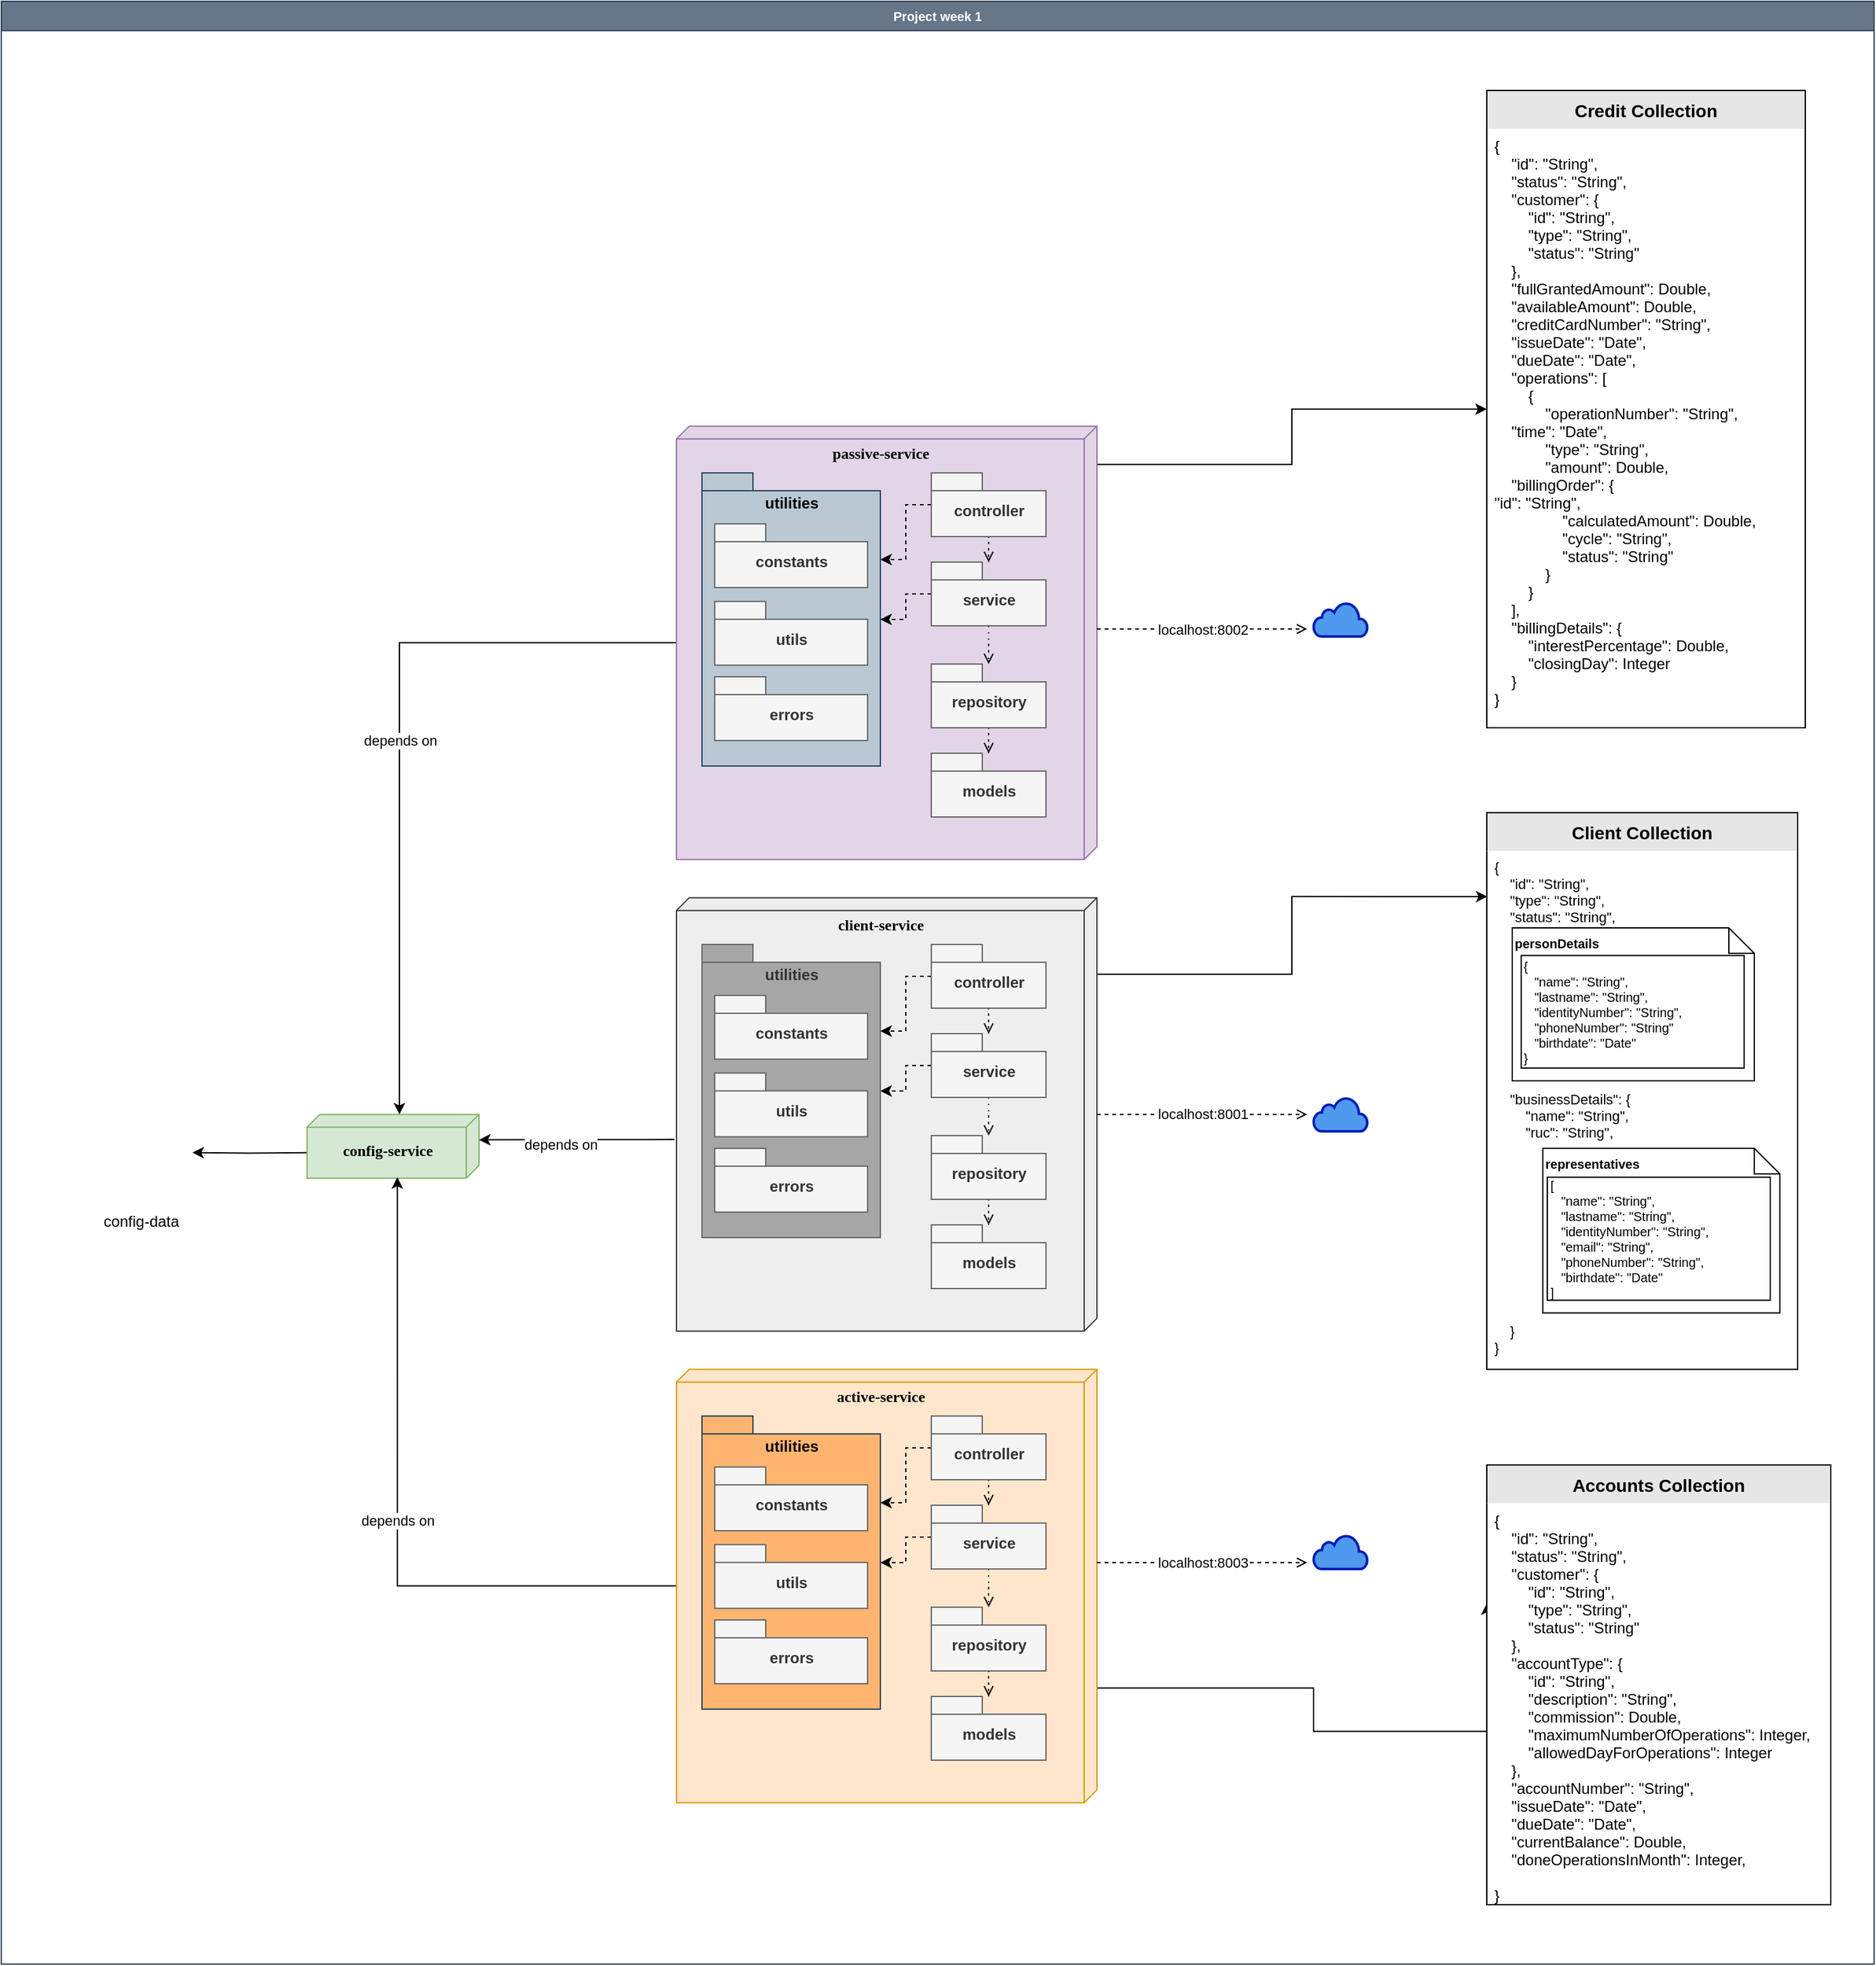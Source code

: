 <mxfile version="17.4.3" type="google"><diagram name="Page-1" id="5f0bae14-7c28-e335-631c-24af17079c00"><mxGraphModel grid="1" page="1" gridSize="10" guides="1" tooltips="1" connect="1" arrows="1" fold="1" pageScale="1" pageWidth="1100" pageHeight="850" background="none" math="0" shadow="0"><root><mxCell id="0"/><mxCell id="1" parent="0"/><mxCell id="4sSf5KZRn_gUV4yKW63o-1" value="config-data" style="shape=image;verticalLabelPosition=bottom;labelBackgroundColor=default;verticalAlign=top;aspect=fixed;imageAspect=0;image=https://is5-ssl.mzstatic.com/image/thumb/Purple126/v4/15/8d/1a/158d1a66-7de5-38b8-7d5d-9ed33bbebca1/AppIcon-0-1x_U007emarketing-0-7-0-85-220.png/1200x630wa.png;clipPath=inset(18.35% 33.33% 18.35% 33.33%);" vertex="1" parent="1"><mxGeometry x="1240" y="23.33" width="80" height="80" as="geometry"/></mxCell><mxCell id="4sSf5KZRn_gUV4yKW63o-3" style="edgeStyle=orthogonalEdgeStyle;rounded=0;orthogonalLoop=1;jettySize=auto;html=1;" edge="1" parent="1" target="4sSf5KZRn_gUV4yKW63o-1"><mxGeometry relative="1" as="geometry"><mxPoint x="1410" y="63.33" as="sourcePoint"/></mxGeometry></mxCell><mxCell id="4sSf5KZRn_gUV4yKW63o-2" value="config-service" style="verticalAlign=middle;align=center;spacingTop=8;spacingLeft=2;spacingRight=12;shape=cube;size=10;direction=south;fontStyle=1;html=1;rounded=0;shadow=0;comic=0;labelBackgroundColor=none;strokeWidth=1;fontFamily=Verdana;fontSize=12;fillColor=#d5e8d4;strokeColor=#82b366;horizontal=1;" vertex="1" parent="1"><mxGeometry x="1410" y="33.33" width="135" height="50" as="geometry"/></mxCell><mxCell id="4sSf5KZRn_gUV4yKW63o-25" value="" style="edgeStyle=orthogonalEdgeStyle;rounded=0;orthogonalLoop=1;jettySize=auto;html=1;entryX=0;entryY=0;entryDx=20;entryDy=0;entryPerimeter=0;exitX=0.558;exitY=1.005;exitDx=0;exitDy=0;exitPerimeter=0;" edge="1" parent="1" source="4sSf5KZRn_gUV4yKW63o-6" target="4sSf5KZRn_gUV4yKW63o-2"><mxGeometry relative="1" as="geometry"><mxPoint x="1550" y="33.33" as="targetPoint"/></mxGeometry></mxCell><mxCell id="4sSf5KZRn_gUV4yKW63o-42" value="depends on" style="edgeLabel;html=1;align=center;verticalAlign=middle;resizable=0;points=[];" connectable="0" vertex="1" parent="4sSf5KZRn_gUV4yKW63o-25"><mxGeometry x="0.181" y="3" relative="1" as="geometry"><mxPoint x="1" as="offset"/></mxGeometry></mxCell><mxCell id="4sSf5KZRn_gUV4yKW63o-75" style="edgeStyle=orthogonalEdgeStyle;rounded=0;orthogonalLoop=1;jettySize=auto;html=1;entryX=0.002;entryY=0.088;entryDx=0;entryDy=0;entryPerimeter=0;fontSize=10;" edge="1" parent="1" source="4sSf5KZRn_gUV4yKW63o-6" target="4sSf5KZRn_gUV4yKW63o-65"><mxGeometry relative="1" as="geometry"><Array as="points"><mxPoint x="2183" y="-76.67"/><mxPoint x="2183" y="-137.67"/></Array></mxGeometry></mxCell><mxCell id="4sSf5KZRn_gUV4yKW63o-6" value="client-service" style="verticalAlign=top;align=center;spacingTop=8;spacingLeft=2;spacingRight=12;shape=cube;size=10;direction=south;fontStyle=1;html=1;rounded=0;shadow=0;comic=0;labelBackgroundColor=none;strokeWidth=1;fontFamily=Verdana;fontSize=12;fillColor=#eeeeee;strokeColor=#36393d;" vertex="1" parent="1"><mxGeometry x="1700" y="-136.67" width="330" height="340" as="geometry"/></mxCell><mxCell id="4sSf5KZRn_gUV4yKW63o-7" style="edgeStyle=orthogonalEdgeStyle;rounded=0;orthogonalLoop=1;jettySize=auto;html=1;dashed=1;dashPattern=1 4;endArrow=open;endFill=0;" edge="1" parent="1" source="4sSf5KZRn_gUV4yKW63o-9" target="4sSf5KZRn_gUV4yKW63o-13"><mxGeometry relative="1" as="geometry"/></mxCell><mxCell id="4sSf5KZRn_gUV4yKW63o-23" style="edgeStyle=orthogonalEdgeStyle;rounded=0;orthogonalLoop=1;jettySize=auto;html=1;entryX=0;entryY=0;entryDx=140;entryDy=68;entryPerimeter=0;dashed=1;" edge="1" parent="1" source="4sSf5KZRn_gUV4yKW63o-9" target="4sSf5KZRn_gUV4yKW63o-19"><mxGeometry relative="1" as="geometry"/></mxCell><mxCell id="4sSf5KZRn_gUV4yKW63o-9" value="controller" style="shape=folder;fontStyle=1;spacingTop=10;tabWidth=40;tabHeight=14;tabPosition=left;html=1;fillColor=#f5f5f5;strokeColor=#666666;fontColor=#333333;" vertex="1" parent="1"><mxGeometry x="1900" y="-100.0" width="90" height="50" as="geometry"/></mxCell><mxCell id="4sSf5KZRn_gUV4yKW63o-10" style="edgeStyle=orthogonalEdgeStyle;rounded=0;orthogonalLoop=1;jettySize=auto;html=1;dashed=1;dashPattern=1 4;endArrow=open;endFill=0;" edge="1" parent="1" source="4sSf5KZRn_gUV4yKW63o-13" target="4sSf5KZRn_gUV4yKW63o-15"><mxGeometry relative="1" as="geometry"/></mxCell><mxCell id="4sSf5KZRn_gUV4yKW63o-24" style="edgeStyle=orthogonalEdgeStyle;rounded=0;orthogonalLoop=1;jettySize=auto;html=1;dashed=1;" edge="1" parent="1" source="4sSf5KZRn_gUV4yKW63o-13" target="4sSf5KZRn_gUV4yKW63o-19"><mxGeometry relative="1" as="geometry"/></mxCell><mxCell id="4sSf5KZRn_gUV4yKW63o-13" value="service" style="shape=folder;fontStyle=1;spacingTop=10;tabWidth=40;tabHeight=14;tabPosition=left;html=1;fillColor=#f5f5f5;strokeColor=#666666;fontColor=#333333;" vertex="1" parent="1"><mxGeometry x="1900" y="-30.0" width="90" height="50" as="geometry"/></mxCell><mxCell id="4sSf5KZRn_gUV4yKW63o-14" style="edgeStyle=orthogonalEdgeStyle;rounded=0;orthogonalLoop=1;jettySize=auto;html=1;dashed=1;dashPattern=1 4;endArrow=open;endFill=0;" edge="1" parent="1" source="4sSf5KZRn_gUV4yKW63o-15" target="4sSf5KZRn_gUV4yKW63o-16"><mxGeometry relative="1" as="geometry"/></mxCell><mxCell id="4sSf5KZRn_gUV4yKW63o-15" value="repository" style="shape=folder;fontStyle=1;spacingTop=10;tabWidth=40;tabHeight=14;tabPosition=left;html=1;fillColor=#f5f5f5;strokeColor=#666666;fontColor=#333333;" vertex="1" parent="1"><mxGeometry x="1900" y="50.0" width="90" height="50" as="geometry"/></mxCell><mxCell id="4sSf5KZRn_gUV4yKW63o-16" value="models" style="shape=folder;fontStyle=1;spacingTop=10;tabWidth=40;tabHeight=14;tabPosition=left;html=1;fillColor=#f5f5f5;strokeColor=#666666;fontColor=#333333;" vertex="1" parent="1"><mxGeometry x="1900" y="120" width="90" height="50" as="geometry"/></mxCell><mxCell id="4sSf5KZRn_gUV4yKW63o-19" value="utilities" style="shape=folder;fontStyle=1;spacingTop=10;tabWidth=40;tabHeight=14;tabPosition=left;html=1;align=center;verticalAlign=top;fillColor=#A6A6A6;strokeColor=#666666;fontColor=#333333;" vertex="1" parent="1"><mxGeometry x="1720" y="-100.0" width="140" height="230" as="geometry"/></mxCell><mxCell id="4sSf5KZRn_gUV4yKW63o-20" value="constants" style="shape=folder;fontStyle=1;spacingTop=10;tabWidth=40;tabHeight=14;tabPosition=left;html=1;fillColor=#f5f5f5;strokeColor=#666666;fontColor=#333333;" vertex="1" parent="1"><mxGeometry x="1730" y="-60.0" width="120" height="50" as="geometry"/></mxCell><mxCell id="4sSf5KZRn_gUV4yKW63o-21" value="utils" style="shape=folder;fontStyle=1;spacingTop=10;tabWidth=40;tabHeight=14;tabPosition=left;html=1;fillColor=#f5f5f5;strokeColor=#666666;fontColor=#333333;" vertex="1" parent="1"><mxGeometry x="1730" y="0.83" width="120" height="50" as="geometry"/></mxCell><mxCell id="4sSf5KZRn_gUV4yKW63o-22" value="errors" style="shape=folder;fontStyle=1;spacingTop=10;tabWidth=40;tabHeight=14;tabPosition=left;html=1;fillColor=#f5f5f5;strokeColor=#666666;fontColor=#333333;" vertex="1" parent="1"><mxGeometry x="1730" y="60" width="120" height="50" as="geometry"/></mxCell><mxCell id="4sSf5KZRn_gUV4yKW63o-41" value="depends on" style="edgeStyle=orthogonalEdgeStyle;rounded=0;orthogonalLoop=1;jettySize=auto;html=1;entryX=0;entryY=0;entryDx=0;entryDy=62.5;entryPerimeter=0;" edge="1" parent="1" source="4sSf5KZRn_gUV4yKW63o-26" target="4sSf5KZRn_gUV4yKW63o-2"><mxGeometry relative="1" as="geometry"/></mxCell><mxCell id="4sSf5KZRn_gUV4yKW63o-81" style="edgeStyle=orthogonalEdgeStyle;rounded=0;orthogonalLoop=1;jettySize=auto;html=1;entryX=0;entryY=0.5;entryDx=0;entryDy=0;fontSize=10;" edge="1" parent="1" source="4sSf5KZRn_gUV4yKW63o-26" target="4sSf5KZRn_gUV4yKW63o-79"><mxGeometry relative="1" as="geometry"><Array as="points"><mxPoint x="2183" y="-476.67"/><mxPoint x="2183" y="-519.67"/></Array></mxGeometry></mxCell><mxCell id="4sSf5KZRn_gUV4yKW63o-26" value="passive-service" style="verticalAlign=top;align=center;spacingTop=8;spacingLeft=2;spacingRight=12;shape=cube;size=10;direction=south;fontStyle=1;html=1;rounded=0;shadow=0;comic=0;labelBackgroundColor=none;strokeWidth=1;fontFamily=Verdana;fontSize=12;fillColor=#e1d5e7;strokeColor=#9673a6;" vertex="1" parent="1"><mxGeometry x="1700" y="-506.67" width="330" height="340" as="geometry"/></mxCell><mxCell id="4sSf5KZRn_gUV4yKW63o-27" style="edgeStyle=orthogonalEdgeStyle;rounded=0;orthogonalLoop=1;jettySize=auto;html=1;dashed=1;dashPattern=1 4;endArrow=open;endFill=0;" edge="1" parent="1" source="4sSf5KZRn_gUV4yKW63o-29" target="4sSf5KZRn_gUV4yKW63o-32"><mxGeometry relative="1" as="geometry"/></mxCell><mxCell id="4sSf5KZRn_gUV4yKW63o-28" style="edgeStyle=orthogonalEdgeStyle;rounded=0;orthogonalLoop=1;jettySize=auto;html=1;entryX=0;entryY=0;entryDx=140;entryDy=68;entryPerimeter=0;dashed=1;" edge="1" parent="1" source="4sSf5KZRn_gUV4yKW63o-29" target="4sSf5KZRn_gUV4yKW63o-36"><mxGeometry relative="1" as="geometry"/></mxCell><mxCell id="4sSf5KZRn_gUV4yKW63o-29" value="controller" style="shape=folder;fontStyle=1;spacingTop=10;tabWidth=40;tabHeight=14;tabPosition=left;html=1;fillColor=#f5f5f5;strokeColor=#666666;fontColor=#333333;" vertex="1" parent="1"><mxGeometry x="1900" y="-470.0" width="90" height="50" as="geometry"/></mxCell><mxCell id="4sSf5KZRn_gUV4yKW63o-30" style="edgeStyle=orthogonalEdgeStyle;rounded=0;orthogonalLoop=1;jettySize=auto;html=1;dashed=1;dashPattern=1 4;endArrow=open;endFill=0;" edge="1" parent="1" source="4sSf5KZRn_gUV4yKW63o-32" target="4sSf5KZRn_gUV4yKW63o-34"><mxGeometry relative="1" as="geometry"/></mxCell><mxCell id="4sSf5KZRn_gUV4yKW63o-31" style="edgeStyle=orthogonalEdgeStyle;rounded=0;orthogonalLoop=1;jettySize=auto;html=1;dashed=1;" edge="1" parent="1" source="4sSf5KZRn_gUV4yKW63o-32" target="4sSf5KZRn_gUV4yKW63o-36"><mxGeometry relative="1" as="geometry"/></mxCell><mxCell id="4sSf5KZRn_gUV4yKW63o-32" value="service" style="shape=folder;fontStyle=1;spacingTop=10;tabWidth=40;tabHeight=14;tabPosition=left;html=1;fillColor=#f5f5f5;strokeColor=#666666;fontColor=#333333;" vertex="1" parent="1"><mxGeometry x="1900" y="-400.0" width="90" height="50" as="geometry"/></mxCell><mxCell id="4sSf5KZRn_gUV4yKW63o-33" style="edgeStyle=orthogonalEdgeStyle;rounded=0;orthogonalLoop=1;jettySize=auto;html=1;dashed=1;dashPattern=1 4;endArrow=open;endFill=0;" edge="1" parent="1" source="4sSf5KZRn_gUV4yKW63o-34" target="4sSf5KZRn_gUV4yKW63o-35"><mxGeometry relative="1" as="geometry"/></mxCell><mxCell id="4sSf5KZRn_gUV4yKW63o-34" value="repository" style="shape=folder;fontStyle=1;spacingTop=10;tabWidth=40;tabHeight=14;tabPosition=left;html=1;fillColor=#f5f5f5;strokeColor=#666666;fontColor=#333333;" vertex="1" parent="1"><mxGeometry x="1900" y="-320.0" width="90" height="50" as="geometry"/></mxCell><mxCell id="4sSf5KZRn_gUV4yKW63o-35" value="models" style="shape=folder;fontStyle=1;spacingTop=10;tabWidth=40;tabHeight=14;tabPosition=left;html=1;fillColor=#f5f5f5;strokeColor=#666666;fontColor=#333333;" vertex="1" parent="1"><mxGeometry x="1900" y="-250" width="90" height="50" as="geometry"/></mxCell><mxCell id="4sSf5KZRn_gUV4yKW63o-36" value="utilities" style="shape=folder;fontStyle=1;spacingTop=10;tabWidth=40;tabHeight=14;tabPosition=left;html=1;align=center;verticalAlign=top;fillColor=#bac8d3;strokeColor=#23445d;" vertex="1" parent="1"><mxGeometry x="1720" y="-470.0" width="140" height="230" as="geometry"/></mxCell><mxCell id="4sSf5KZRn_gUV4yKW63o-37" value="constants" style="shape=folder;fontStyle=1;spacingTop=10;tabWidth=40;tabHeight=14;tabPosition=left;html=1;fillColor=#f5f5f5;strokeColor=#666666;fontColor=#333333;" vertex="1" parent="1"><mxGeometry x="1730" y="-430.0" width="120" height="50" as="geometry"/></mxCell><mxCell id="4sSf5KZRn_gUV4yKW63o-38" value="utils" style="shape=folder;fontStyle=1;spacingTop=10;tabWidth=40;tabHeight=14;tabPosition=left;html=1;fillColor=#f5f5f5;strokeColor=#666666;fontColor=#333333;" vertex="1" parent="1"><mxGeometry x="1730" y="-369.17" width="120" height="50" as="geometry"/></mxCell><mxCell id="4sSf5KZRn_gUV4yKW63o-39" value="errors" style="shape=folder;fontStyle=1;spacingTop=10;tabWidth=40;tabHeight=14;tabPosition=left;html=1;fillColor=#f5f5f5;strokeColor=#666666;fontColor=#333333;" vertex="1" parent="1"><mxGeometry x="1730" y="-310" width="120" height="50" as="geometry"/></mxCell><mxCell id="4sSf5KZRn_gUV4yKW63o-57" value="depends on" style="edgeStyle=orthogonalEdgeStyle;rounded=0;orthogonalLoop=1;jettySize=auto;html=1;entryX=0.986;entryY=0.475;entryDx=0;entryDy=0;entryPerimeter=0;" edge="1" parent="1" source="4sSf5KZRn_gUV4yKW63o-43" target="4sSf5KZRn_gUV4yKW63o-2"><mxGeometry relative="1" as="geometry"/></mxCell><mxCell id="4sSf5KZRn_gUV4yKW63o-78" style="edgeStyle=orthogonalEdgeStyle;rounded=0;orthogonalLoop=1;jettySize=auto;html=1;entryX=0;entryY=0.25;entryDx=0;entryDy=0;fontSize=10;" edge="1" parent="1" source="4sSf5KZRn_gUV4yKW63o-43" target="4sSf5KZRn_gUV4yKW63o-77"><mxGeometry relative="1" as="geometry"><Array as="points"><mxPoint x="2200" y="483.33"/><mxPoint x="2200" y="517.33"/></Array></mxGeometry></mxCell><mxCell id="4sSf5KZRn_gUV4yKW63o-43" value="active-service" style="verticalAlign=top;align=center;spacingTop=8;spacingLeft=2;spacingRight=12;shape=cube;size=10;direction=south;fontStyle=1;html=1;rounded=0;shadow=0;comic=0;labelBackgroundColor=none;strokeWidth=1;fontFamily=Verdana;fontSize=12;fillColor=#ffe6cc;strokeColor=#d79b00;" vertex="1" parent="1"><mxGeometry x="1700" y="233.33" width="330" height="340" as="geometry"/></mxCell><mxCell id="4sSf5KZRn_gUV4yKW63o-44" style="edgeStyle=orthogonalEdgeStyle;rounded=0;orthogonalLoop=1;jettySize=auto;html=1;dashed=1;dashPattern=1 4;endArrow=open;endFill=0;" edge="1" parent="1" source="4sSf5KZRn_gUV4yKW63o-46" target="4sSf5KZRn_gUV4yKW63o-49"><mxGeometry relative="1" as="geometry"/></mxCell><mxCell id="4sSf5KZRn_gUV4yKW63o-45" style="edgeStyle=orthogonalEdgeStyle;rounded=0;orthogonalLoop=1;jettySize=auto;html=1;entryX=0;entryY=0;entryDx=140;entryDy=68;entryPerimeter=0;dashed=1;" edge="1" parent="1" source="4sSf5KZRn_gUV4yKW63o-46" target="4sSf5KZRn_gUV4yKW63o-53"><mxGeometry relative="1" as="geometry"/></mxCell><mxCell id="4sSf5KZRn_gUV4yKW63o-46" value="controller" style="shape=folder;fontStyle=1;spacingTop=10;tabWidth=40;tabHeight=14;tabPosition=left;html=1;fillColor=#f5f5f5;strokeColor=#666666;fontColor=#333333;" vertex="1" parent="1"><mxGeometry x="1900" y="270.0" width="90" height="50" as="geometry"/></mxCell><mxCell id="4sSf5KZRn_gUV4yKW63o-47" style="edgeStyle=orthogonalEdgeStyle;rounded=0;orthogonalLoop=1;jettySize=auto;html=1;dashed=1;dashPattern=1 4;endArrow=open;endFill=0;" edge="1" parent="1" source="4sSf5KZRn_gUV4yKW63o-49" target="4sSf5KZRn_gUV4yKW63o-51"><mxGeometry relative="1" as="geometry"/></mxCell><mxCell id="4sSf5KZRn_gUV4yKW63o-48" style="edgeStyle=orthogonalEdgeStyle;rounded=0;orthogonalLoop=1;jettySize=auto;html=1;dashed=1;" edge="1" parent="1" source="4sSf5KZRn_gUV4yKW63o-49" target="4sSf5KZRn_gUV4yKW63o-53"><mxGeometry relative="1" as="geometry"/></mxCell><mxCell id="4sSf5KZRn_gUV4yKW63o-49" value="service" style="shape=folder;fontStyle=1;spacingTop=10;tabWidth=40;tabHeight=14;tabPosition=left;html=1;fillColor=#f5f5f5;strokeColor=#666666;fontColor=#333333;" vertex="1" parent="1"><mxGeometry x="1900" y="340.0" width="90" height="50" as="geometry"/></mxCell><mxCell id="4sSf5KZRn_gUV4yKW63o-50" style="edgeStyle=orthogonalEdgeStyle;rounded=0;orthogonalLoop=1;jettySize=auto;html=1;dashed=1;dashPattern=1 4;endArrow=open;endFill=0;" edge="1" parent="1" source="4sSf5KZRn_gUV4yKW63o-51" target="4sSf5KZRn_gUV4yKW63o-52"><mxGeometry relative="1" as="geometry"/></mxCell><mxCell id="4sSf5KZRn_gUV4yKW63o-51" value="repository" style="shape=folder;fontStyle=1;spacingTop=10;tabWidth=40;tabHeight=14;tabPosition=left;html=1;fillColor=#f5f5f5;strokeColor=#666666;fontColor=#333333;" vertex="1" parent="1"><mxGeometry x="1900" y="420.0" width="90" height="50" as="geometry"/></mxCell><mxCell id="4sSf5KZRn_gUV4yKW63o-52" value="models" style="shape=folder;fontStyle=1;spacingTop=10;tabWidth=40;tabHeight=14;tabPosition=left;html=1;fillColor=#f5f5f5;strokeColor=#666666;fontColor=#333333;" vertex="1" parent="1"><mxGeometry x="1900" y="490" width="90" height="50" as="geometry"/></mxCell><mxCell id="4sSf5KZRn_gUV4yKW63o-53" value="utilities" style="shape=folder;fontStyle=1;spacingTop=10;tabWidth=40;tabHeight=14;tabPosition=left;html=1;align=center;verticalAlign=top;fillColor=#FFB570;strokeColor=#23445d;" vertex="1" parent="1"><mxGeometry x="1720" y="270.0" width="140" height="230" as="geometry"/></mxCell><mxCell id="4sSf5KZRn_gUV4yKW63o-54" value="constants" style="shape=folder;fontStyle=1;spacingTop=10;tabWidth=40;tabHeight=14;tabPosition=left;html=1;fillColor=#f5f5f5;strokeColor=#666666;fontColor=#333333;" vertex="1" parent="1"><mxGeometry x="1730" y="310.0" width="120" height="50" as="geometry"/></mxCell><mxCell id="4sSf5KZRn_gUV4yKW63o-55" value="utils" style="shape=folder;fontStyle=1;spacingTop=10;tabWidth=40;tabHeight=14;tabPosition=left;html=1;fillColor=#f5f5f5;strokeColor=#666666;fontColor=#333333;" vertex="1" parent="1"><mxGeometry x="1730" y="370.83" width="120" height="50" as="geometry"/></mxCell><mxCell id="4sSf5KZRn_gUV4yKW63o-56" value="errors" style="shape=folder;fontStyle=1;spacingTop=10;tabWidth=40;tabHeight=14;tabPosition=left;html=1;fillColor=#f5f5f5;strokeColor=#666666;fontColor=#333333;" vertex="1" parent="1"><mxGeometry x="1730" y="430" width="120" height="50" as="geometry"/></mxCell><mxCell id="4sSf5KZRn_gUV4yKW63o-58" value="localhost:8002" style="edgeStyle=orthogonalEdgeStyle;rounded=0;orthogonalLoop=1;jettySize=auto;html=1;dashed=1;endArrow=open;endFill=0;" edge="1" parent="1"><mxGeometry relative="1" as="geometry"><mxPoint x="2030" y="-347.5" as="sourcePoint"/><mxPoint x="2195" y="-347.5" as="targetPoint"/></mxGeometry></mxCell><mxCell id="4sSf5KZRn_gUV4yKW63o-60" value="localhost:8001" style="edgeStyle=orthogonalEdgeStyle;rounded=0;orthogonalLoop=1;jettySize=auto;html=1;dashed=1;endArrow=open;endFill=0;" edge="1" parent="1"><mxGeometry relative="1" as="geometry"><mxPoint x="2030" y="33.33" as="sourcePoint"/><mxPoint x="2195" y="33.33" as="targetPoint"/></mxGeometry></mxCell><mxCell id="4sSf5KZRn_gUV4yKW63o-62" value="localhost:8003" style="edgeStyle=orthogonalEdgeStyle;rounded=0;orthogonalLoop=1;jettySize=auto;html=1;dashed=1;endArrow=open;endFill=0;" edge="1" parent="1"><mxGeometry relative="1" as="geometry"><mxPoint x="2030" y="385.0" as="sourcePoint"/><mxPoint x="2195" y="385.0" as="targetPoint"/></mxGeometry></mxCell><mxCell id="4sSf5KZRn_gUV4yKW63o-64" value="Client Collection" style="swimlane;childLayout=stackLayout;horizontal=1;startSize=30;horizontalStack=0;rounded=0;fontSize=14;fontStyle=1;strokeWidth=1;resizeParent=0;resizeLast=1;shadow=0;dashed=0;align=center;fillColor=#E6E6E6;swimlaneLine=0;glass=0;sketch=0;fillStyle=auto;swimlaneFillColor=default;" vertex="1" parent="1"><mxGeometry x="2336" y="-203.34" width="244" height="436.67" as="geometry"><mxRectangle x="2380" y="323.33" width="140" height="30" as="alternateBounds"/></mxGeometry></mxCell><mxCell id="4sSf5KZRn_gUV4yKW63o-65" value="{&#10;    &quot;id&quot;: &quot;String&quot;,&#10;    &quot;type&quot;: &quot;String&quot;,&#10;    &quot;status&quot;: &quot;String&quot;,&#10;    &#10;&#10;&#10;&#10;&#10;&#10;&#10;&#10;&#10;&#10;    &quot;businessDetails&quot;: {&#10;        &quot;name&quot;: &quot;String&quot;,&#10;        &quot;ruc&quot;: &quot;String&quot;,&#10;        &#10;&#10;&#10;&#10;&#10;&#10;&#10;&#10;&#10;        &#10;        &#10;    }&#10;}" style="align=left;strokeColor=none;fillColor=none;spacingLeft=4;fontSize=11;verticalAlign=top;resizable=0;rotatable=0;part=1;" vertex="1" parent="4sSf5KZRn_gUV4yKW63o-64"><mxGeometry y="30" width="244" height="406.67" as="geometry"/></mxCell><mxCell id="4sSf5KZRn_gUV4yKW63o-67" value="personDetails" style="shape=note;size=20;whiteSpace=wrap;html=1;labelBackgroundColor=none;fillColor=none;verticalAlign=top;align=left;fontStyle=1;fontSize=10;" vertex="1" parent="1"><mxGeometry x="2356" y="-113.0" width="190" height="120" as="geometry"/></mxCell><mxCell id="4sSf5KZRn_gUV4yKW63o-68" value="&lt;font style=&quot;font-size: 10px&quot;&gt;&lt;span&gt;{&lt;/span&gt;&lt;br style=&quot;padding: 0px ; margin: 0px&quot;&gt;&lt;span&gt;&amp;nbsp; &amp;nbsp;&quot;name&quot;: &quot;String&quot;,&lt;/span&gt;&lt;br style=&quot;padding: 0px ; margin: 0px&quot;&gt;&lt;span&gt;&amp;nbsp; &amp;nbsp;&quot;lastname&quot;: &quot;String&quot;,&lt;/span&gt;&lt;br style=&quot;padding: 0px ; margin: 0px&quot;&gt;&lt;span&gt;&amp;nbsp; &amp;nbsp;&quot;identityNumber&quot;: &quot;String&quot;,&amp;nbsp; &amp;nbsp; &amp;nbsp; &amp;nbsp;&amp;nbsp;&lt;/span&gt;&lt;br style=&quot;padding: 0px ; margin: 0px&quot;&gt;&lt;span&gt;&amp;nbsp; &amp;nbsp;&quot;phoneNumber&quot;: &quot;String&quot;&amp;nbsp; &amp;nbsp; &amp;nbsp; &amp;nbsp;&lt;/span&gt;&lt;br style=&quot;padding: 0px ; margin: 0px&quot;&gt;&lt;span&gt;&amp;nbsp; &amp;nbsp;&quot;birthdate&quot;: &quot;Date&quot;&lt;/span&gt;&lt;br style=&quot;padding: 0px ; margin: 0px&quot;&gt;&lt;span&gt;}&lt;/span&gt;&lt;/font&gt;" style="whiteSpace=wrap;html=1;align=left;labelBackgroundColor=none;fontSize=10;fillColor=none;" vertex="1" parent="1"><mxGeometry x="2363" y="-91.33" width="175" height="88.33" as="geometry"/></mxCell><mxCell id="4sSf5KZRn_gUV4yKW63o-72" value="representatives" style="shape=note;size=20;whiteSpace=wrap;html=1;labelBackgroundColor=none;fillColor=none;verticalAlign=top;align=left;fontStyle=1;fontSize=10;" vertex="1" parent="1"><mxGeometry x="2380" y="60" width="186" height="129.17" as="geometry"/></mxCell><mxCell id="4sSf5KZRn_gUV4yKW63o-73" value="&lt;font style=&quot;font-size: 10px&quot;&gt;[&lt;br style=&quot;padding: 0px ; margin: 0px&quot;&gt;&lt;span&gt;&amp;nbsp; &amp;nbsp;&lt;/span&gt;&lt;span&gt;&quot;name&quot;: &quot;String&quot;,&lt;/span&gt;&lt;br style=&quot;padding: 0px ; margin: 0px&quot;&gt;&lt;span&gt;&amp;nbsp; &amp;nbsp;&quot;lastname&quot;: &quot;String&quot;,&lt;/span&gt;&lt;br style=&quot;padding: 0px ; margin: 0px&quot;&gt;&lt;span&gt;&amp;nbsp; &amp;nbsp;&quot;identityNumber&quot;: &quot;String&quot;,&lt;/span&gt;&lt;br style=&quot;padding: 0px ; margin: 0px&quot;&gt;&lt;span&gt;&amp;nbsp; &amp;nbsp;&quot;email&quot;: &quot;String&quot;,&lt;/span&gt;&lt;br style=&quot;padding: 0px ; margin: 0px&quot;&gt;&lt;span&gt;&amp;nbsp; &amp;nbsp;&quot;phoneNumber&quot;: &quot;String&quot;,&amp;nbsp; &amp;nbsp; &amp;nbsp; &amp;nbsp; &amp;nbsp; &amp;nbsp; &amp;nbsp; &amp;nbsp; &amp;nbsp; &amp;nbsp; &amp;nbsp;&lt;/span&gt;&lt;span&gt;&quot;birthdate&quot;: &quot;Date&quot;&lt;/span&gt;&lt;br style=&quot;padding: 0px ; margin: 0px&quot;&gt;]&lt;br&gt;&lt;/font&gt;" style="whiteSpace=wrap;html=1;align=left;labelBackgroundColor=none;fontSize=10;fillColor=none;" vertex="1" parent="1"><mxGeometry x="2383.5" y="82.67" width="175" height="96.5" as="geometry"/></mxCell><mxCell id="4sSf5KZRn_gUV4yKW63o-76" value="Accounts Collection" style="swimlane;childLayout=stackLayout;horizontal=1;startSize=30;horizontalStack=0;rounded=0;fontSize=14;fontStyle=1;strokeWidth=1;resizeParent=0;resizeLast=1;shadow=0;dashed=0;align=center;sketch=0;glass=0;fillColor=#E6E6E6;gradientColor=none;swimlaneFillColor=default;swimlaneLine=0;" vertex="1" parent="1"><mxGeometry x="2336" y="308.32" width="270" height="345.01" as="geometry"/></mxCell><mxCell id="4sSf5KZRn_gUV4yKW63o-77" value="{&#10;    &quot;id&quot;: &quot;String&quot;,&#10;    &quot;status&quot;: &quot;String&quot;,&#10;    &quot;customer&quot;: {&#10;        &quot;id&quot;: &quot;String&quot;,&#10;        &quot;type&quot;: &quot;String&quot;,&#10;        &quot;status&quot;: &quot;String&quot;&#10;    },&#10;    &quot;accountType&quot;: {&#10;        &quot;id&quot;: &quot;String&quot;,&#10;        &quot;description&quot;: &quot;String&quot;,&#10;        &quot;commission&quot;: Double,&#10;        &quot;maximumNumberOfOperations&quot;: Integer,&#10;        &quot;allowedDayForOperations&quot;: Integer&#10;    },&#10;    &quot;accountNumber&quot;: &quot;String&quot;,&#10;    &quot;issueDate&quot;: &quot;Date&quot;,&#10;    &quot;dueDate&quot;: &quot;Date&quot;,&#10;    &quot;currentBalance&quot;: Double,&#10;    &quot;doneOperationsInMonth&quot;: Integer,&#10;&#10;}" style="align=left;strokeColor=none;fillColor=none;spacingLeft=4;fontSize=12;verticalAlign=top;resizable=0;rotatable=0;part=1;" vertex="1" parent="4sSf5KZRn_gUV4yKW63o-76"><mxGeometry y="30" width="270" height="315.01" as="geometry"/></mxCell><mxCell id="4sSf5KZRn_gUV4yKW63o-79" value="Credit Collection" style="swimlane;childLayout=stackLayout;horizontal=1;startSize=30;horizontalStack=0;rounded=0;fontSize=14;fontStyle=1;strokeWidth=1;resizeParent=0;resizeLast=1;shadow=0;dashed=0;align=center;fillColor=#E6E6E6;sketch=0;swimlaneFillColor=default;swimlaneLine=0;" vertex="1" parent="1"><mxGeometry x="2336" y="-770" width="250" height="500" as="geometry"/></mxCell><mxCell id="4sSf5KZRn_gUV4yKW63o-80" value="{&#10;    &quot;id&quot;: &quot;String&quot;,&#10;    &quot;status&quot;: &quot;String&quot;,&#10;    &quot;customer&quot;: {&#10;        &quot;id&quot;: &quot;String&quot;,&#10;        &quot;type&quot;: &quot;String&quot;,&#10;        &quot;status&quot;: &quot;String&quot;&#10;    },&#10;    &quot;fullGrantedAmount&quot;: Double,&#10;    &quot;availableAmount&quot;: Double,&#10;    &quot;creditCardNumber&quot;: &quot;String&quot;,&#10;    &quot;issueDate&quot;: &quot;Date&quot;,&#10;    &quot;dueDate&quot;: &quot;Date&quot;,&#10;    &quot;operations&quot;: [&#10;        {&#10;            &quot;operationNumber&quot;: &quot;String&quot;,&#10;     &quot;time&quot;: &quot;Date&quot;,&#10;            &quot;type&quot;: &quot;String&quot;,&#10;            &quot;amount&quot;: Double,&#10;     &quot;billingOrder&quot;: {&#10;  &quot;id&quot;: &quot;String&quot;,&#10;                &quot;calculatedAmount&quot;: Double,&#10;                &quot;cycle&quot;: &quot;String&quot;,&#10;                &quot;status&quot;: &quot;String&quot;&#10;            }&#10;        }&#10;    ],&#10;    &quot;billingDetails&quot;: {&#10;        &quot;interestPercentage&quot;: Double,&#10;        &quot;closingDay&quot;: Integer&#10;    }&#10;}" style="align=left;strokeColor=none;fillColor=none;spacingLeft=4;fontSize=12;verticalAlign=top;resizable=0;rotatable=0;part=1;" vertex="1" parent="4sSf5KZRn_gUV4yKW63o-79"><mxGeometry y="30" width="250" height="470" as="geometry"/></mxCell><mxCell id="4sSf5KZRn_gUV4yKW63o-82" value="" style="html=1;verticalLabelPosition=bottom;align=center;labelBackgroundColor=#ffffff;verticalAlign=top;strokeWidth=2;strokeColor=#001DBC;shadow=0;dashed=0;shape=mxgraph.ios7.icons.cloud;rounded=0;fontSize=10;fillColor=#4F9AEF;fontColor=#ffffff;" vertex="1" parent="1"><mxGeometry x="2200" y="19.99" width="42.5" height="26.67" as="geometry"/></mxCell><mxCell id="4sSf5KZRn_gUV4yKW63o-83" value="" style="html=1;verticalLabelPosition=bottom;align=center;labelBackgroundColor=#ffffff;verticalAlign=top;strokeWidth=2;strokeColor=#001DBC;shadow=0;dashed=0;shape=mxgraph.ios7.icons.cloud;rounded=0;fontSize=10;fillColor=#4F9AEF;fontColor=#ffffff;" vertex="1" parent="1"><mxGeometry x="2200" y="-368.33" width="42.5" height="26.67" as="geometry"/></mxCell><mxCell id="4sSf5KZRn_gUV4yKW63o-84" value="" style="html=1;verticalLabelPosition=bottom;align=center;labelBackgroundColor=#ffffff;verticalAlign=top;strokeWidth=2;strokeColor=#001DBC;shadow=0;dashed=0;shape=mxgraph.ios7.icons.cloud;rounded=0;fontSize=10;fillColor=#4F9AEF;fontColor=#ffffff;" vertex="1" parent="1"><mxGeometry x="2200" y="363.33" width="42.5" height="26.67" as="geometry"/></mxCell><mxCell id="4sSf5KZRn_gUV4yKW63o-85" value="Project week 1" style="swimlane;rounded=0;labelBackgroundColor=none;fontSize=10;strokeWidth=1;fillColor=#647687;strokeColor=#314354;fontColor=#ffffff;" vertex="1" parent="1"><mxGeometry x="1170" y="-840" width="1470" height="1540" as="geometry"/></mxCell></root></mxGraphModel></diagram></mxfile>